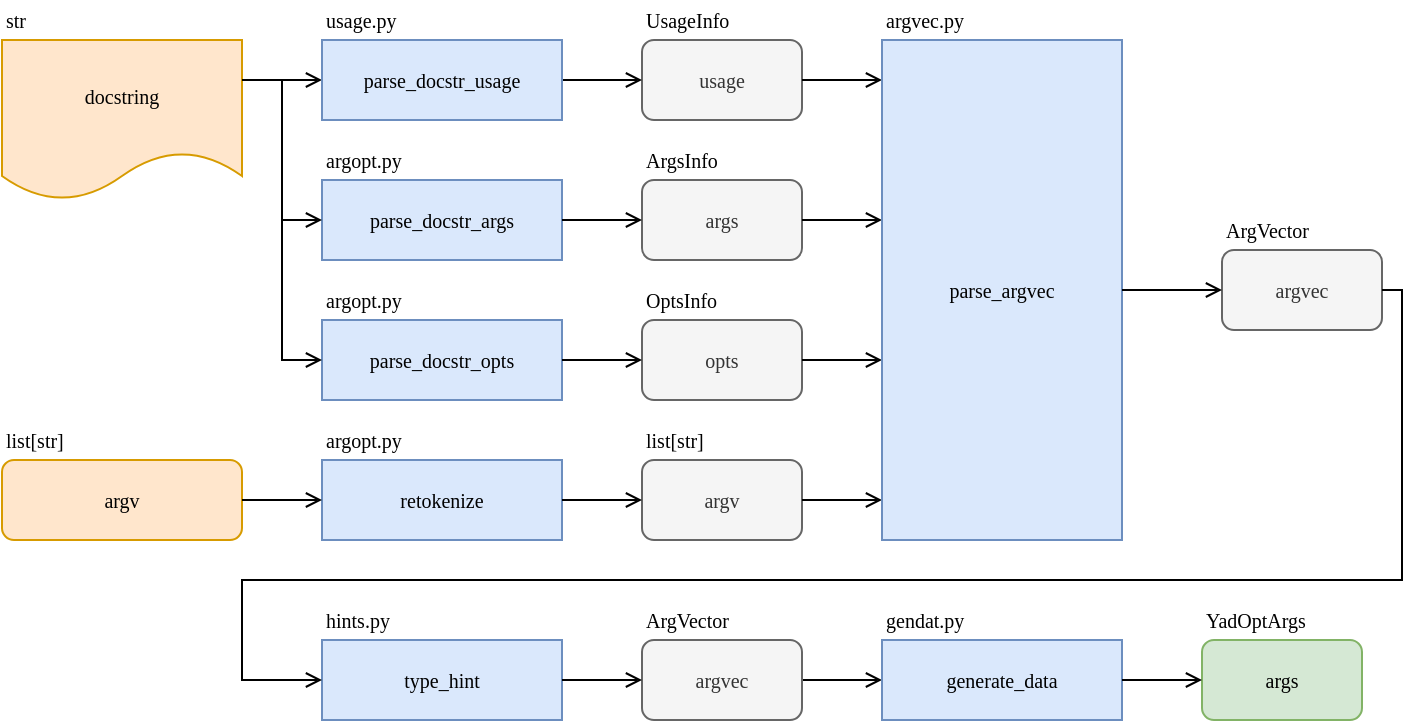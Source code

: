 <mxfile version="26.2.15">
  <diagram id="C5RBs43oDa-KdzZeNtuy" name="Page-1">
    <mxGraphModel dx="815" dy="485" grid="1" gridSize="10" guides="1" tooltips="1" connect="1" arrows="1" fold="1" page="1" pageScale="1" pageWidth="900" pageHeight="185" math="0" shadow="0">
      <root>
        <mxCell id="WIyWlLk6GJQsqaUBKTNV-0" />
        <mxCell id="WIyWlLk6GJQsqaUBKTNV-1" parent="WIyWlLk6GJQsqaUBKTNV-0" />
        <mxCell id="tRsQfErmsVXFQ78CMLkT-0" value="docstring" style="shape=document;whiteSpace=wrap;html=1;boundedLbl=1;fillColor=#ffe6cc;strokeColor=#d79b00;fontFamily=Lucida Console;fontSize=10;" parent="WIyWlLk6GJQsqaUBKTNV-1" vertex="1">
          <mxGeometry x="40" y="30" width="120" height="80" as="geometry" />
        </mxCell>
        <mxCell id="tRsQfErmsVXFQ78CMLkT-6" value="retokenize" style="rounded=0;whiteSpace=wrap;html=1;fillColor=#dae8fc;strokeColor=#6c8ebf;fontFamily=Lucida Console;fontSize=10;" parent="WIyWlLk6GJQsqaUBKTNV-1" vertex="1">
          <mxGeometry x="200" y="240" width="120" height="40" as="geometry" />
        </mxCell>
        <mxCell id="tRsQfErmsVXFQ78CMLkT-8" value="usage" style="rounded=1;whiteSpace=wrap;html=1;fillColor=#f5f5f5;fontColor=#333333;strokeColor=#666666;fontFamily=Lucida Console;fontSize=10;" parent="WIyWlLk6GJQsqaUBKTNV-1" vertex="1">
          <mxGeometry x="360" y="30" width="80" height="40" as="geometry" />
        </mxCell>
        <mxCell id="tRsQfErmsVXFQ78CMLkT-9" value="args" style="rounded=1;whiteSpace=wrap;html=1;fillColor=#f5f5f5;fontColor=#333333;strokeColor=#666666;fontFamily=Lucida Console;fontSize=10;" parent="WIyWlLk6GJQsqaUBKTNV-1" vertex="1">
          <mxGeometry x="360" y="100" width="80" height="40" as="geometry" />
        </mxCell>
        <mxCell id="tRsQfErmsVXFQ78CMLkT-10" value="opts" style="rounded=1;whiteSpace=wrap;html=1;fillColor=#f5f5f5;fontColor=#333333;strokeColor=#666666;fontFamily=Lucida Console;fontSize=10;" parent="WIyWlLk6GJQsqaUBKTNV-1" vertex="1">
          <mxGeometry x="360" y="170" width="80" height="40" as="geometry" />
        </mxCell>
        <mxCell id="tRsQfErmsVXFQ78CMLkT-12" value="" style="endArrow=open;html=1;rounded=0;exitX=1;exitY=0.25;exitDx=0;exitDy=0;entryX=0;entryY=0.5;entryDx=0;entryDy=0;endFill=0;fontFamily=Lucida Console;fontSize=10;" parent="WIyWlLk6GJQsqaUBKTNV-1" source="tRsQfErmsVXFQ78CMLkT-0" target="vfhKmdzetqUp4cWUzwoT-0" edge="1">
          <mxGeometry width="50" height="50" relative="1" as="geometry">
            <mxPoint x="350" y="330" as="sourcePoint" />
            <mxPoint x="200" y="50" as="targetPoint" />
          </mxGeometry>
        </mxCell>
        <mxCell id="tRsQfErmsVXFQ78CMLkT-13" value="" style="endArrow=open;html=1;rounded=0;exitX=1;exitY=0.5;exitDx=0;exitDy=0;entryX=0;entryY=0.5;entryDx=0;entryDy=0;endFill=0;fontFamily=Lucida Console;fontSize=10;" parent="WIyWlLk6GJQsqaUBKTNV-1" target="tRsQfErmsVXFQ78CMLkT-8" edge="1">
          <mxGeometry width="50" height="50" relative="1" as="geometry">
            <mxPoint x="320" y="50" as="sourcePoint" />
            <mxPoint x="400" y="280" as="targetPoint" />
          </mxGeometry>
        </mxCell>
        <mxCell id="tRsQfErmsVXFQ78CMLkT-26" value="" style="endArrow=open;html=1;rounded=0;exitX=1;exitY=0.5;exitDx=0;exitDy=0;entryX=0;entryY=0.5;entryDx=0;entryDy=0;endFill=0;fontFamily=Lucida Console;fontSize=10;" parent="WIyWlLk6GJQsqaUBKTNV-1" source="tRsQfErmsVXFQ78CMLkT-8" edge="1">
          <mxGeometry width="50" height="50" relative="1" as="geometry">
            <mxPoint x="500" y="49.5" as="sourcePoint" />
            <mxPoint x="480" y="50" as="targetPoint" />
          </mxGeometry>
        </mxCell>
        <mxCell id="tRsQfErmsVXFQ78CMLkT-28" value="" style="endArrow=open;html=1;rounded=0;exitX=1;exitY=0.5;exitDx=0;exitDy=0;endFill=0;fontFamily=Lucida Console;fontSize=10;" parent="WIyWlLk6GJQsqaUBKTNV-1" source="tRsQfErmsVXFQ78CMLkT-9" edge="1">
          <mxGeometry width="50" height="50" relative="1" as="geometry">
            <mxPoint x="510" y="60" as="sourcePoint" />
            <mxPoint x="480" y="120" as="targetPoint" />
          </mxGeometry>
        </mxCell>
        <mxCell id="tRsQfErmsVXFQ78CMLkT-29" value="" style="endArrow=open;html=1;rounded=0;exitX=1;exitY=0.5;exitDx=0;exitDy=0;entryX=0;entryY=0.64;entryDx=0;entryDy=0;endFill=0;fontFamily=Lucida Console;fontSize=10;entryPerimeter=0;" parent="WIyWlLk6GJQsqaUBKTNV-1" source="tRsQfErmsVXFQ78CMLkT-10" target="vfhKmdzetqUp4cWUzwoT-14" edge="1">
          <mxGeometry width="50" height="50" relative="1" as="geometry">
            <mxPoint x="510" y="140" as="sourcePoint" />
            <mxPoint x="480" y="210" as="targetPoint" />
          </mxGeometry>
        </mxCell>
        <mxCell id="tRsQfErmsVXFQ78CMLkT-38" value="argopt.py" style="text;html=1;align=left;verticalAlign=middle;whiteSpace=wrap;rounded=0;fontFamily=Lucida Console;fontSize=10;" parent="WIyWlLk6GJQsqaUBKTNV-1" vertex="1">
          <mxGeometry x="200" y="220" width="60" height="20" as="geometry" />
        </mxCell>
        <mxCell id="tRsQfErmsVXFQ78CMLkT-41" value="argv" style="rounded=1;whiteSpace=wrap;html=1;fillColor=#ffe6cc;strokeColor=#d79b00;fontFamily=Lucida Console;fontSize=10;" parent="WIyWlLk6GJQsqaUBKTNV-1" vertex="1">
          <mxGeometry x="40" y="240" width="120" height="40" as="geometry" />
        </mxCell>
        <mxCell id="tRsQfErmsVXFQ78CMLkT-42" value="argv" style="rounded=1;whiteSpace=wrap;html=1;fillColor=#f5f5f5;fontColor=#333333;strokeColor=#666666;fontFamily=Lucida Console;fontSize=10;" parent="WIyWlLk6GJQsqaUBKTNV-1" vertex="1">
          <mxGeometry x="360" y="240" width="80" height="40" as="geometry" />
        </mxCell>
        <mxCell id="tRsQfErmsVXFQ78CMLkT-43" value="" style="endArrow=open;html=1;rounded=0;exitX=1;exitY=0.5;exitDx=0;exitDy=0;entryX=0;entryY=0.5;entryDx=0;entryDy=0;endFill=0;fontFamily=Lucida Console;fontSize=10;" parent="WIyWlLk6GJQsqaUBKTNV-1" source="tRsQfErmsVXFQ78CMLkT-41" target="tRsQfErmsVXFQ78CMLkT-6" edge="1">
          <mxGeometry width="50" height="50" relative="1" as="geometry">
            <mxPoint x="170" y="10" as="sourcePoint" />
            <mxPoint x="210" y="10" as="targetPoint" />
          </mxGeometry>
        </mxCell>
        <mxCell id="tRsQfErmsVXFQ78CMLkT-44" value="" style="endArrow=open;html=1;rounded=0;exitX=1;exitY=0.5;exitDx=0;exitDy=0;entryX=0;entryY=0.5;entryDx=0;entryDy=0;endFill=0;fontFamily=Lucida Console;fontSize=10;" parent="WIyWlLk6GJQsqaUBKTNV-1" source="tRsQfErmsVXFQ78CMLkT-6" target="tRsQfErmsVXFQ78CMLkT-42" edge="1">
          <mxGeometry width="50" height="50" relative="1" as="geometry">
            <mxPoint x="170" y="290" as="sourcePoint" />
            <mxPoint x="210" y="290" as="targetPoint" />
          </mxGeometry>
        </mxCell>
        <mxCell id="tRsQfErmsVXFQ78CMLkT-45" value="" style="endArrow=open;html=1;rounded=0;exitX=1;exitY=0.5;exitDx=0;exitDy=0;endFill=0;fontFamily=Lucida Console;fontSize=10;entryX=0;entryY=0.92;entryDx=0;entryDy=0;entryPerimeter=0;" parent="WIyWlLk6GJQsqaUBKTNV-1" source="tRsQfErmsVXFQ78CMLkT-42" target="vfhKmdzetqUp4cWUzwoT-14" edge="1">
          <mxGeometry width="50" height="50" relative="1" as="geometry">
            <mxPoint x="490" y="220" as="sourcePoint" />
            <mxPoint x="477" y="280" as="targetPoint" />
          </mxGeometry>
        </mxCell>
        <mxCell id="tRsQfErmsVXFQ78CMLkT-54" value="argvec.py" style="text;html=1;align=left;verticalAlign=middle;whiteSpace=wrap;rounded=0;fontFamily=Lucida Console;fontSize=10;" parent="WIyWlLk6GJQsqaUBKTNV-1" vertex="1">
          <mxGeometry x="480" y="10" width="60" height="20" as="geometry" />
        </mxCell>
        <mxCell id="tRsQfErmsVXFQ78CMLkT-55" value="list[str]" style="text;html=1;align=left;verticalAlign=middle;whiteSpace=wrap;rounded=0;fontFamily=Lucida Console;fontSize=10;" parent="WIyWlLk6GJQsqaUBKTNV-1" vertex="1">
          <mxGeometry x="360" y="220" width="60" height="20" as="geometry" />
        </mxCell>
        <mxCell id="tRsQfErmsVXFQ78CMLkT-56" value="list[str]" style="text;html=1;align=left;verticalAlign=middle;whiteSpace=wrap;rounded=0;fontFamily=Lucida Console;fontSize=10;" parent="WIyWlLk6GJQsqaUBKTNV-1" vertex="1">
          <mxGeometry x="40" y="220" width="60" height="20" as="geometry" />
        </mxCell>
        <mxCell id="tRsQfErmsVXFQ78CMLkT-57" value="str" style="text;html=1;align=left;verticalAlign=middle;whiteSpace=wrap;rounded=0;fontFamily=Lucida Console;fontSize=10;" parent="WIyWlLk6GJQsqaUBKTNV-1" vertex="1">
          <mxGeometry x="40" y="10" width="60" height="20" as="geometry" />
        </mxCell>
        <mxCell id="tRsQfErmsVXFQ78CMLkT-58" value="hints.py" style="text;html=1;align=left;verticalAlign=middle;whiteSpace=wrap;rounded=0;fontFamily=Lucida Console;fontSize=10;" parent="WIyWlLk6GJQsqaUBKTNV-1" vertex="1">
          <mxGeometry x="200" y="310" width="60" height="20" as="geometry" />
        </mxCell>
        <mxCell id="tRsQfErmsVXFQ78CMLkT-60" value="" style="endArrow=open;html=1;rounded=0;endFill=0;entryX=0;entryY=0.5;entryDx=0;entryDy=0;exitX=1;exitY=0.5;exitDx=0;exitDy=0;fontFamily=Lucida Console;fontSize=10;" parent="WIyWlLk6GJQsqaUBKTNV-1" source="vfhKmdzetqUp4cWUzwoT-25" target="vfhKmdzetqUp4cWUzwoT-24" edge="1">
          <mxGeometry width="50" height="50" relative="1" as="geometry">
            <mxPoint x="460" y="380" as="sourcePoint" />
            <mxPoint x="490" y="340" as="targetPoint" />
          </mxGeometry>
        </mxCell>
        <mxCell id="vfhKmdzetqUp4cWUzwoT-0" value="parse_docstr_usage" style="rounded=0;whiteSpace=wrap;html=1;fillColor=#dae8fc;strokeColor=#6c8ebf;fontFamily=Lucida Console;fontSize=10;" vertex="1" parent="WIyWlLk6GJQsqaUBKTNV-1">
          <mxGeometry x="200" y="30" width="120" height="40" as="geometry" />
        </mxCell>
        <mxCell id="vfhKmdzetqUp4cWUzwoT-1" value="parse_docstr_args" style="rounded=0;whiteSpace=wrap;html=1;fillColor=#dae8fc;strokeColor=#6c8ebf;fontFamily=Lucida Console;fontSize=10;" vertex="1" parent="WIyWlLk6GJQsqaUBKTNV-1">
          <mxGeometry x="200" y="100" width="120" height="40" as="geometry" />
        </mxCell>
        <mxCell id="vfhKmdzetqUp4cWUzwoT-2" value="parse_docstr_opts" style="rounded=0;whiteSpace=wrap;html=1;fillColor=#dae8fc;strokeColor=#6c8ebf;fontFamily=Lucida Console;fontSize=10;" vertex="1" parent="WIyWlLk6GJQsqaUBKTNV-1">
          <mxGeometry x="200" y="170" width="120" height="40" as="geometry" />
        </mxCell>
        <mxCell id="vfhKmdzetqUp4cWUzwoT-3" value="usage.py" style="text;html=1;align=left;verticalAlign=middle;whiteSpace=wrap;rounded=0;fontFamily=Lucida Console;fontSize=10;" vertex="1" parent="WIyWlLk6GJQsqaUBKTNV-1">
          <mxGeometry x="200" y="10" width="60" height="20" as="geometry" />
        </mxCell>
        <mxCell id="vfhKmdzetqUp4cWUzwoT-4" value="argopt.py" style="text;html=1;align=left;verticalAlign=middle;whiteSpace=wrap;rounded=0;fontFamily=Lucida Console;fontSize=10;" vertex="1" parent="WIyWlLk6GJQsqaUBKTNV-1">
          <mxGeometry x="200" y="80" width="60" height="20" as="geometry" />
        </mxCell>
        <mxCell id="vfhKmdzetqUp4cWUzwoT-5" value="argopt.py" style="text;html=1;align=left;verticalAlign=middle;whiteSpace=wrap;rounded=0;fontFamily=Lucida Console;fontSize=10;" vertex="1" parent="WIyWlLk6GJQsqaUBKTNV-1">
          <mxGeometry x="200" y="150" width="60" height="20" as="geometry" />
        </mxCell>
        <mxCell id="vfhKmdzetqUp4cWUzwoT-6" value="" style="endArrow=open;html=1;rounded=0;exitX=1;exitY=0.25;exitDx=0;exitDy=0;entryX=0;entryY=0.5;entryDx=0;entryDy=0;edgeStyle=orthogonalEdgeStyle;endFill=0;fontFamily=Lucida Console;fontSize=10;" edge="1" parent="WIyWlLk6GJQsqaUBKTNV-1" source="tRsQfErmsVXFQ78CMLkT-0" target="vfhKmdzetqUp4cWUzwoT-1">
          <mxGeometry width="50" height="50" relative="1" as="geometry">
            <mxPoint x="330" y="60" as="sourcePoint" />
            <mxPoint x="390" y="140" as="targetPoint" />
          </mxGeometry>
        </mxCell>
        <mxCell id="vfhKmdzetqUp4cWUzwoT-8" value="" style="endArrow=open;html=1;rounded=0;exitX=1;exitY=0.25;exitDx=0;exitDy=0;entryX=0;entryY=0.5;entryDx=0;entryDy=0;edgeStyle=orthogonalEdgeStyle;endFill=0;fontFamily=Lucida Console;fontSize=10;" edge="1" parent="WIyWlLk6GJQsqaUBKTNV-1" source="tRsQfErmsVXFQ78CMLkT-0" target="vfhKmdzetqUp4cWUzwoT-2">
          <mxGeometry width="50" height="50" relative="1" as="geometry">
            <mxPoint x="170" y="60" as="sourcePoint" />
            <mxPoint x="210" y="140" as="targetPoint" />
          </mxGeometry>
        </mxCell>
        <mxCell id="vfhKmdzetqUp4cWUzwoT-9" value="" style="endArrow=open;html=1;rounded=0;exitX=1;exitY=0.5;exitDx=0;exitDy=0;entryX=0;entryY=0.5;entryDx=0;entryDy=0;endFill=0;fontFamily=Lucida Console;fontSize=10;" edge="1" parent="WIyWlLk6GJQsqaUBKTNV-1" source="vfhKmdzetqUp4cWUzwoT-1" target="tRsQfErmsVXFQ78CMLkT-9">
          <mxGeometry width="50" height="50" relative="1" as="geometry">
            <mxPoint x="330" y="60" as="sourcePoint" />
            <mxPoint x="370" y="60" as="targetPoint" />
          </mxGeometry>
        </mxCell>
        <mxCell id="vfhKmdzetqUp4cWUzwoT-10" value="" style="endArrow=open;html=1;rounded=0;exitX=1;exitY=0.5;exitDx=0;exitDy=0;entryX=0;entryY=0.5;entryDx=0;entryDy=0;endFill=0;fontFamily=Lucida Console;fontSize=10;" edge="1" parent="WIyWlLk6GJQsqaUBKTNV-1" source="vfhKmdzetqUp4cWUzwoT-2" target="tRsQfErmsVXFQ78CMLkT-10">
          <mxGeometry width="50" height="50" relative="1" as="geometry">
            <mxPoint x="340" y="70" as="sourcePoint" />
            <mxPoint x="380" y="70" as="targetPoint" />
          </mxGeometry>
        </mxCell>
        <mxCell id="vfhKmdzetqUp4cWUzwoT-14" value="parse_argvec" style="rounded=0;whiteSpace=wrap;html=1;fillColor=#dae8fc;strokeColor=#6c8ebf;fontFamily=Lucida Console;fontSize=10;" vertex="1" parent="WIyWlLk6GJQsqaUBKTNV-1">
          <mxGeometry x="480" y="30" width="120" height="250" as="geometry" />
        </mxCell>
        <mxCell id="vfhKmdzetqUp4cWUzwoT-15" value="argvec" style="rounded=1;whiteSpace=wrap;html=1;fillColor=#f5f5f5;fontColor=#333333;strokeColor=#666666;fontFamily=Lucida Console;fontSize=10;" vertex="1" parent="WIyWlLk6GJQsqaUBKTNV-1">
          <mxGeometry x="650" y="135" width="80" height="40" as="geometry" />
        </mxCell>
        <mxCell id="vfhKmdzetqUp4cWUzwoT-16" value="" style="endArrow=open;html=1;rounded=0;exitX=1;exitY=0.5;exitDx=0;exitDy=0;entryX=0;entryY=0.5;entryDx=0;entryDy=0;endFill=0;fontFamily=Lucida Console;fontSize=10;" edge="1" parent="WIyWlLk6GJQsqaUBKTNV-1" source="vfhKmdzetqUp4cWUzwoT-14" target="vfhKmdzetqUp4cWUzwoT-15">
          <mxGeometry width="50" height="50" relative="1" as="geometry">
            <mxPoint x="600" y="170" as="sourcePoint" />
            <mxPoint x="640" y="170" as="targetPoint" />
          </mxGeometry>
        </mxCell>
        <mxCell id="vfhKmdzetqUp4cWUzwoT-17" value="ArgVector" style="text;html=1;align=left;verticalAlign=middle;whiteSpace=wrap;rounded=0;fontFamily=Lucida Console;fontSize=10;" vertex="1" parent="WIyWlLk6GJQsqaUBKTNV-1">
          <mxGeometry x="650" y="115" width="60" height="20" as="geometry" />
        </mxCell>
        <mxCell id="vfhKmdzetqUp4cWUzwoT-18" value="type_hint" style="rounded=0;whiteSpace=wrap;html=1;fillColor=#dae8fc;strokeColor=#6c8ebf;fontFamily=Lucida Console;fontSize=10;" vertex="1" parent="WIyWlLk6GJQsqaUBKTNV-1">
          <mxGeometry x="200" y="330" width="120" height="40" as="geometry" />
        </mxCell>
        <mxCell id="vfhKmdzetqUp4cWUzwoT-19" value="UsageInfo" style="text;html=1;align=left;verticalAlign=middle;whiteSpace=wrap;rounded=0;fontFamily=Lucida Console;fontSize=10;" vertex="1" parent="WIyWlLk6GJQsqaUBKTNV-1">
          <mxGeometry x="360" y="10" width="60" height="20" as="geometry" />
        </mxCell>
        <mxCell id="vfhKmdzetqUp4cWUzwoT-20" value="ArgsInfo" style="text;html=1;align=left;verticalAlign=middle;whiteSpace=wrap;rounded=0;fontFamily=Lucida Console;fontSize=10;" vertex="1" parent="WIyWlLk6GJQsqaUBKTNV-1">
          <mxGeometry x="360" y="80" width="60" height="20" as="geometry" />
        </mxCell>
        <mxCell id="vfhKmdzetqUp4cWUzwoT-21" value="OptsInfo" style="text;html=1;align=left;verticalAlign=middle;whiteSpace=wrap;rounded=0;fontFamily=Lucida Console;fontSize=10;" vertex="1" parent="WIyWlLk6GJQsqaUBKTNV-1">
          <mxGeometry x="360" y="150" width="60" height="20" as="geometry" />
        </mxCell>
        <mxCell id="vfhKmdzetqUp4cWUzwoT-24" value="generate_data" style="rounded=0;whiteSpace=wrap;html=1;fillColor=#dae8fc;strokeColor=#6c8ebf;fontFamily=Lucida Console;fontSize=10;" vertex="1" parent="WIyWlLk6GJQsqaUBKTNV-1">
          <mxGeometry x="480" y="330" width="120" height="40" as="geometry" />
        </mxCell>
        <mxCell id="vfhKmdzetqUp4cWUzwoT-25" value="argvec" style="rounded=1;whiteSpace=wrap;html=1;fillColor=#f5f5f5;fontColor=#333333;strokeColor=#666666;fontFamily=Lucida Console;fontSize=10;" vertex="1" parent="WIyWlLk6GJQsqaUBKTNV-1">
          <mxGeometry x="360" y="330" width="80" height="40" as="geometry" />
        </mxCell>
        <mxCell id="vfhKmdzetqUp4cWUzwoT-26" value="args" style="rounded=1;whiteSpace=wrap;html=1;fillColor=#d5e8d4;strokeColor=#82b366;fontFamily=Lucida Console;fontSize=10;" vertex="1" parent="WIyWlLk6GJQsqaUBKTNV-1">
          <mxGeometry x="640" y="330" width="80" height="40" as="geometry" />
        </mxCell>
        <mxCell id="vfhKmdzetqUp4cWUzwoT-27" value="YadOptArgs" style="text;html=1;align=left;verticalAlign=middle;whiteSpace=wrap;rounded=0;fontFamily=Lucida Console;fontSize=10;" vertex="1" parent="WIyWlLk6GJQsqaUBKTNV-1">
          <mxGeometry x="640" y="310" width="60" height="20" as="geometry" />
        </mxCell>
        <mxCell id="vfhKmdzetqUp4cWUzwoT-28" value="" style="endArrow=open;html=1;rounded=0;endFill=0;entryX=0;entryY=0.5;entryDx=0;entryDy=0;fontFamily=Lucida Console;fontSize=10;exitX=1;exitY=0.5;exitDx=0;exitDy=0;" edge="1" parent="WIyWlLk6GJQsqaUBKTNV-1" source="vfhKmdzetqUp4cWUzwoT-24" target="vfhKmdzetqUp4cWUzwoT-26">
          <mxGeometry width="50" height="50" relative="1" as="geometry">
            <mxPoint x="610" y="360" as="sourcePoint" />
            <mxPoint x="490" y="360" as="targetPoint" />
          </mxGeometry>
        </mxCell>
        <mxCell id="vfhKmdzetqUp4cWUzwoT-29" value="" style="endArrow=open;html=1;rounded=0;endFill=0;entryX=0;entryY=0.5;entryDx=0;entryDy=0;fontFamily=Lucida Console;fontSize=10;" edge="1" parent="WIyWlLk6GJQsqaUBKTNV-1" target="vfhKmdzetqUp4cWUzwoT-25">
          <mxGeometry width="50" height="50" relative="1" as="geometry">
            <mxPoint x="320" y="350" as="sourcePoint" />
            <mxPoint x="360" y="349.66" as="targetPoint" />
          </mxGeometry>
        </mxCell>
        <mxCell id="vfhKmdzetqUp4cWUzwoT-30" value="ArgVector" style="text;html=1;align=left;verticalAlign=middle;whiteSpace=wrap;rounded=0;fontFamily=Lucida Console;fontSize=10;" vertex="1" parent="WIyWlLk6GJQsqaUBKTNV-1">
          <mxGeometry x="360" y="310" width="60" height="20" as="geometry" />
        </mxCell>
        <mxCell id="vfhKmdzetqUp4cWUzwoT-31" value="gendat.py" style="text;html=1;align=left;verticalAlign=middle;whiteSpace=wrap;rounded=0;fontFamily=Lucida Console;fontSize=10;" vertex="1" parent="WIyWlLk6GJQsqaUBKTNV-1">
          <mxGeometry x="480" y="310" width="60" height="20" as="geometry" />
        </mxCell>
        <mxCell id="vfhKmdzetqUp4cWUzwoT-32" value="" style="endArrow=open;html=1;rounded=0;exitX=1;exitY=0.5;exitDx=0;exitDy=0;entryX=0;entryY=0.5;entryDx=0;entryDy=0;edgeStyle=orthogonalEdgeStyle;endFill=0;fontFamily=Lucida Console;fontSize=10;" edge="1" parent="WIyWlLk6GJQsqaUBKTNV-1" source="vfhKmdzetqUp4cWUzwoT-15" target="vfhKmdzetqUp4cWUzwoT-18">
          <mxGeometry width="50" height="50" relative="1" as="geometry">
            <mxPoint x="379.51" y="280" as="sourcePoint" />
            <mxPoint x="419.51" y="420" as="targetPoint" />
            <Array as="points">
              <mxPoint x="740" y="155" />
              <mxPoint x="740" y="300" />
              <mxPoint x="160" y="300" />
              <mxPoint x="160" y="350" />
            </Array>
          </mxGeometry>
        </mxCell>
      </root>
    </mxGraphModel>
  </diagram>
</mxfile>
